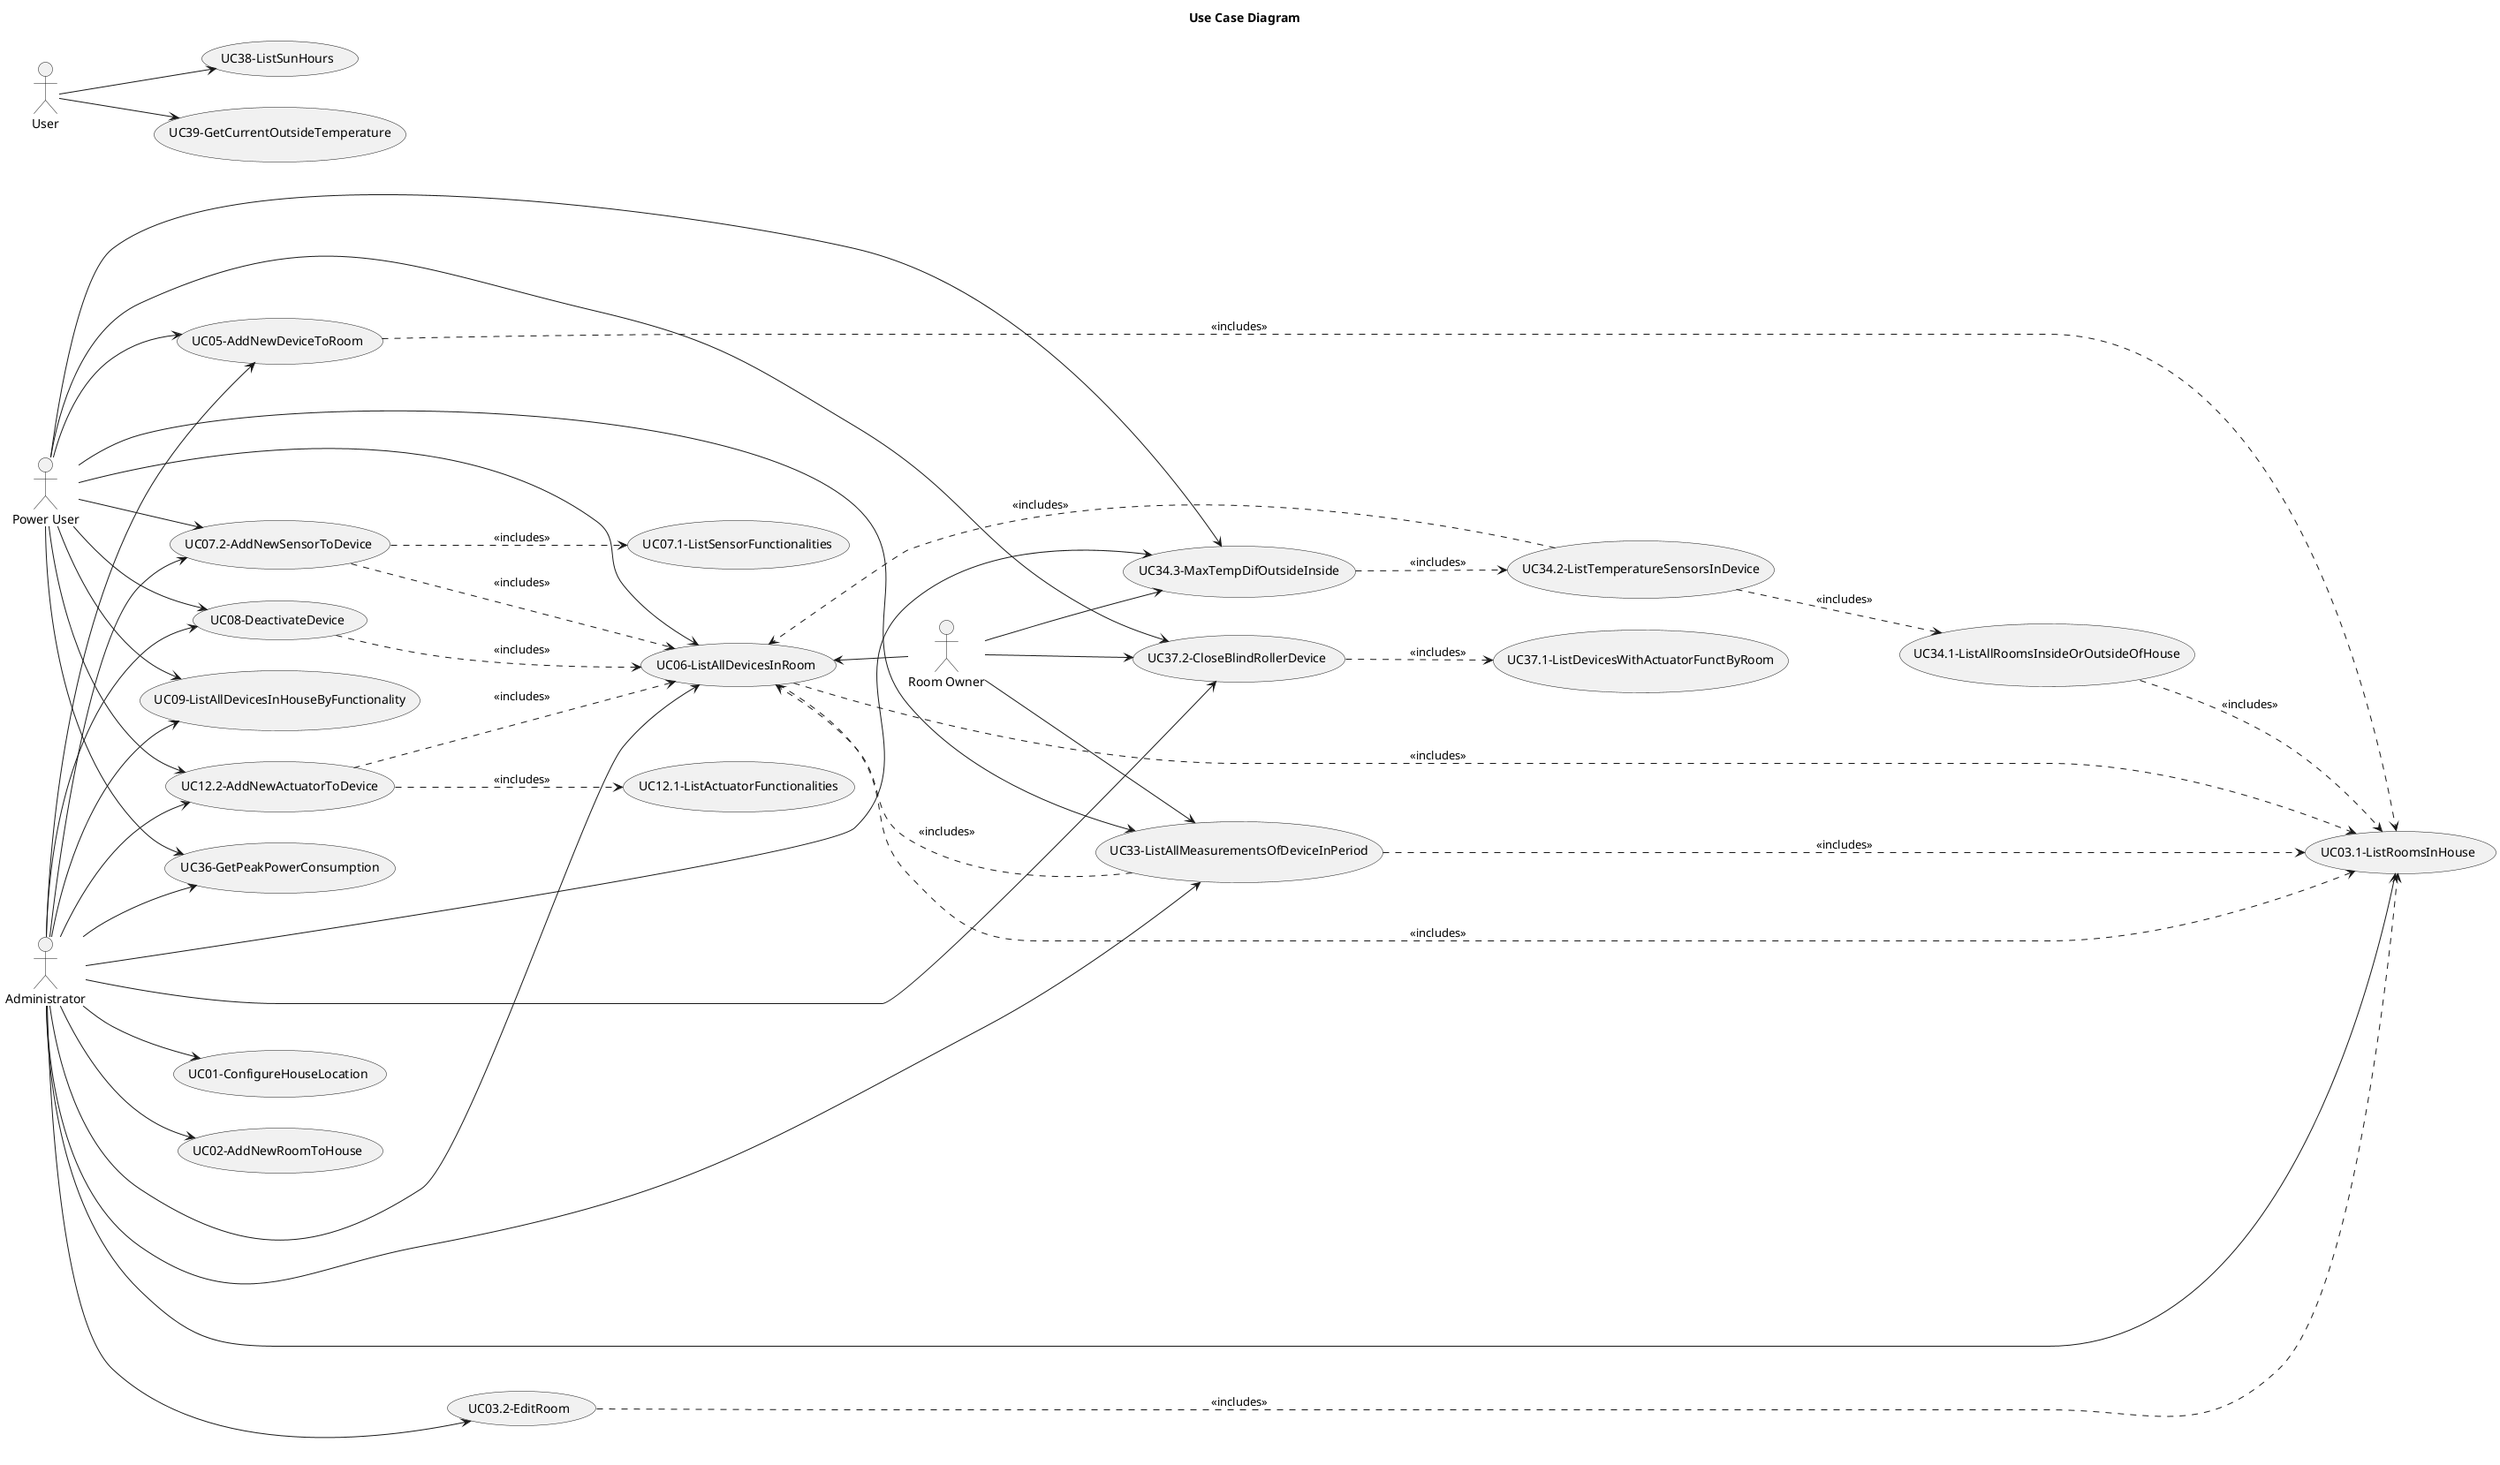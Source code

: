 @startuml
title Use Case Diagram

'https://plantuml.com/use-case-diagram

left to right direction

skinparam  polyline

:Administrator: as Admin
:Power User: as PU
:Room Owner: as RO
:User: as U

UC01 as (UC01-ConfigureHouseLocation)
UC02 as (UC02-AddNewRoomToHouse)
UC03.1 as (UC03.1-ListRoomsInHouse)
UC03.2 as (UC03.2-EditRoom)
UC05 as (UC05-AddNewDeviceToRoom)
UC06 as (UC06-ListAllDevicesInRoom)
UC07.1 as (UC07.1-ListSensorFunctionalities)
UC07.2 as (UC07.2-AddNewSensorToDevice)
UC08 as (UC08-DeactivateDevice)
UC09 as (UC09-ListAllDevicesInHouseByFunctionality)
UC12.1 as (UC12.1-ListActuatorFunctionalities)
UC12.2 as (UC12.2-AddNewActuatorToDevice)
UC33 as (UC33-ListAllMeasurementsOfDeviceInPeriod)
UC34.1 as (UC34.1-ListAllRoomsInsideOrOutsideOfHouse)
UC34.2 as (UC34.2-ListTemperatureSensorsInDevice)
UC34.3 as (UC34.3-MaxTempDifOutsideInside)
UC36 as (UC36-GetPeakPowerConsumption)
UC37.1 as (UC37.1-ListDevicesWithActuatorFunctByRoom)
UC37.2 as (UC37.2-CloseBlindRollerDevice)
UC38 as (UC38-ListSunHours)
UC39 as (UC39-GetCurrentOutsideTemperature)


Admin --> UC01
Admin --> UC02
Admin --> UC03.1
Admin --> UC03.2
UC03.2 ..> UC03.1: <<includes>>

PU --> UC05
Admin --> UC05
UC05 ..> UC03.1: <<includes>>

Admin --> UC06
PU --> UC06
UC06 ..> UC03.1: <<includes>>

Admin --> UC07.2
UC07.2 ..> UC06: <<includes>>
UC07.2 ..> UC07.1: <<includes>>

Admin --> UC09

PU --> UC07.2
PU --> UC08
Admin --> UC08
UC08 ..> UC06: <<includes>>

PU --> UC09

UC06 <-- RO
UC06 ..> UC03.1: <<includes>>

Admin --> UC12.2
UC12.2 ..> UC06: <<includes>>
UC12.2 ..> UC12.1: <<includes>>

PU --> UC12.2

Admin --> UC33
PU --> UC33
RO --> UC33
UC33 ..> UC03.1: <<includes>>
UC33 ..> UC06: <<includes>>

Admin --> UC34.3
PU --> UC34.3
RO --> UC34.3
UC34.1 ..> UC03.1: <<includes>>
UC34.2 ..> UC06: <<includes>>
UC34.2 ..> UC34.1: <<includes>>
UC34.3 ..> UC34.2: <<includes>>

Admin --> UC36
PU --> UC36

Admin --> UC37.2
PU --> UC37.2
RO --> UC37.2
UC37.2 ..> UC37.1: <<includes>>
U--> UC38
U--> UC39


@enduml
